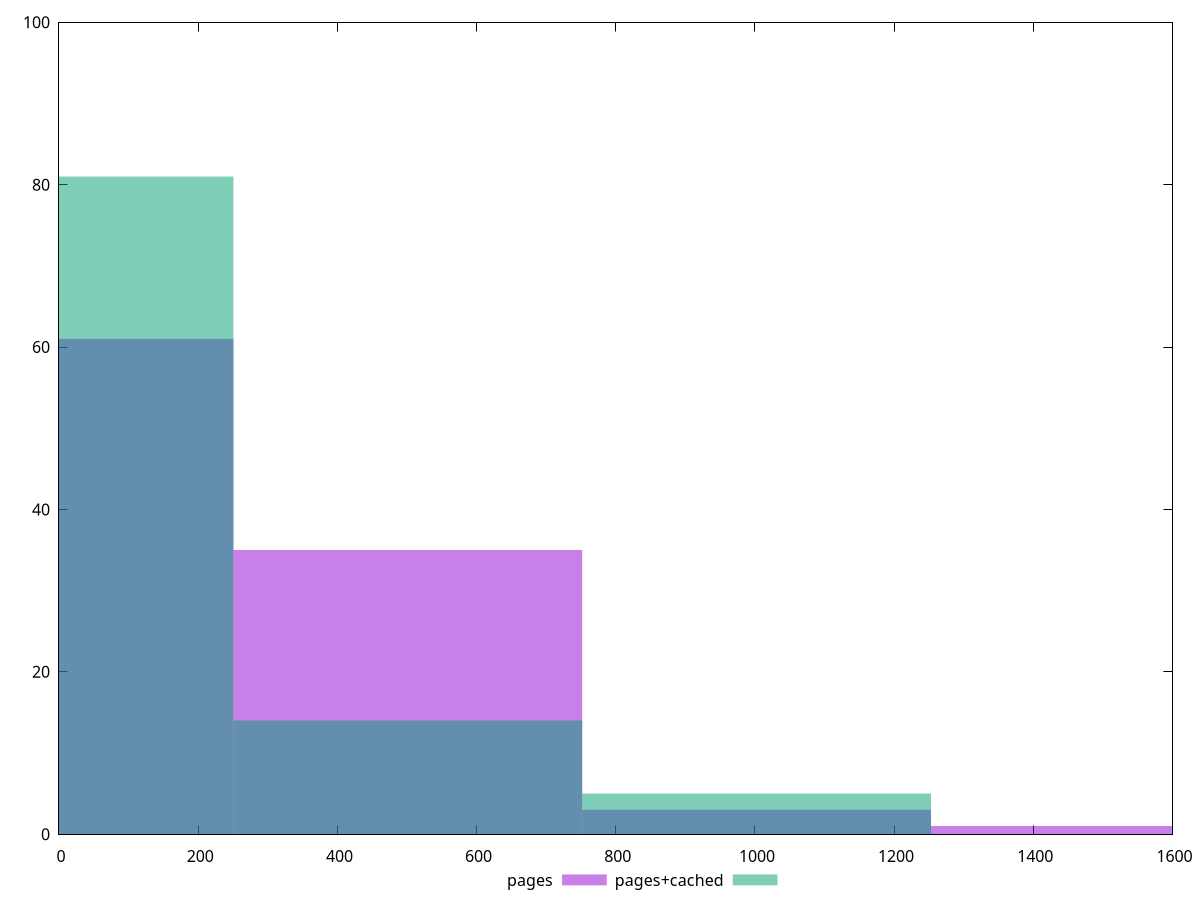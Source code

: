 reset

$pages <<EOF
0 61
501.2089919721106 35
1503.6269759163317 1
1002.4179839442212 3
EOF

$pagesCached <<EOF
0 81
501.2089919721106 14
1002.4179839442212 5
EOF

set key outside below
set boxwidth 501.2089919721106
set xrange [0:1600]
set yrange [0:100]
set trange [0:100]
set style fill transparent solid 0.5 noborder
set terminal svg size 640, 500 enhanced background rgb 'white'
set output "report_00015_2021-02-09T16-11-33.973Z/uses-http2/comparison/histogram/0_vs_1.svg"

plot $pages title "pages" with boxes, \
     $pagesCached title "pages+cached" with boxes

reset
